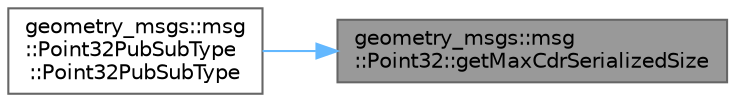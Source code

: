digraph "geometry_msgs::msg::Point32::getMaxCdrSerializedSize"
{
 // INTERACTIVE_SVG=YES
 // LATEX_PDF_SIZE
  bgcolor="transparent";
  edge [fontname=Helvetica,fontsize=10,labelfontname=Helvetica,labelfontsize=10];
  node [fontname=Helvetica,fontsize=10,shape=box,height=0.2,width=0.4];
  rankdir="RL";
  Node1 [id="Node000001",label="geometry_msgs::msg\l::Point32::getMaxCdrSerializedSize",height=0.2,width=0.4,color="gray40", fillcolor="grey60", style="filled", fontcolor="black",tooltip="This function returns the maximum serialized size of an object depending on the buffer alignment."];
  Node1 -> Node2 [id="edge1_Node000001_Node000002",dir="back",color="steelblue1",style="solid",tooltip=" "];
  Node2 [id="Node000002",label="geometry_msgs::msg\l::Point32PubSubType\l::Point32PubSubType",height=0.2,width=0.4,color="grey40", fillcolor="white", style="filled",URL="$d8/dab/classgeometry__msgs_1_1msg_1_1Point32PubSubType.html#ad5dec50b52703a0de7c2878c936e9535",tooltip=" "];
}
